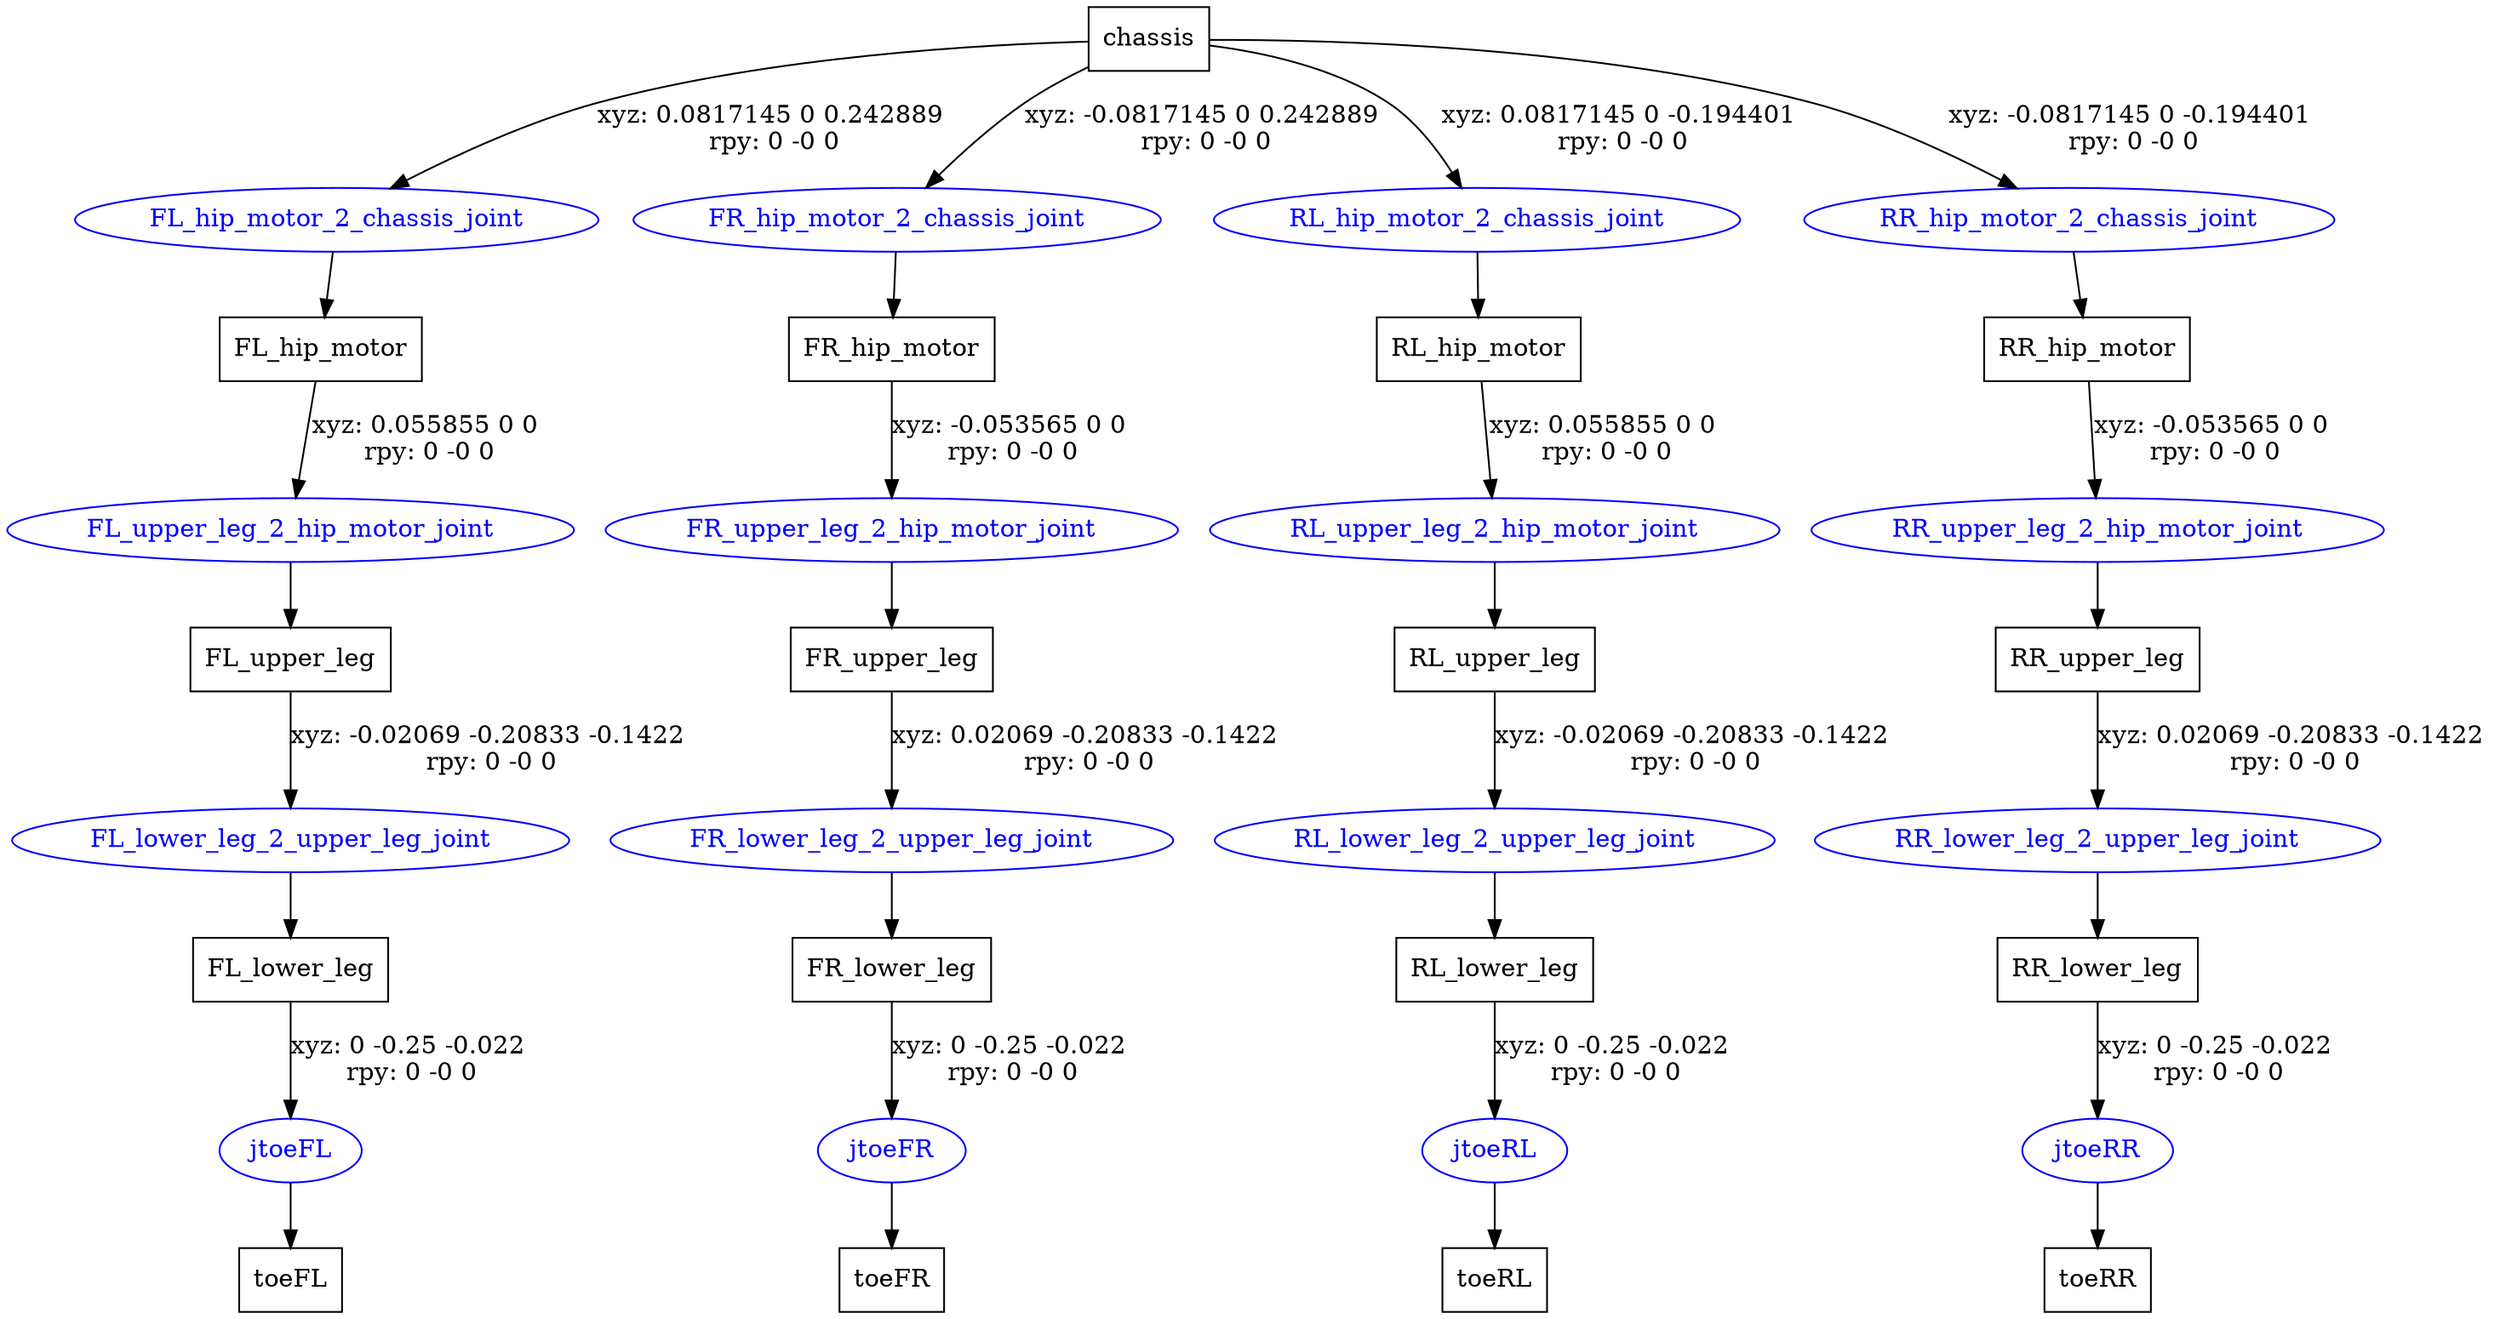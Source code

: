digraph G {
node [shape=box];
"chassis" [label="chassis"];
"FL_hip_motor" [label="FL_hip_motor"];
"FL_upper_leg" [label="FL_upper_leg"];
"FL_lower_leg" [label="FL_lower_leg"];
"toeFL" [label="toeFL"];
"FR_hip_motor" [label="FR_hip_motor"];
"FR_upper_leg" [label="FR_upper_leg"];
"FR_lower_leg" [label="FR_lower_leg"];
"toeFR" [label="toeFR"];
"RL_hip_motor" [label="RL_hip_motor"];
"RL_upper_leg" [label="RL_upper_leg"];
"RL_lower_leg" [label="RL_lower_leg"];
"toeRL" [label="toeRL"];
"RR_hip_motor" [label="RR_hip_motor"];
"RR_upper_leg" [label="RR_upper_leg"];
"RR_lower_leg" [label="RR_lower_leg"];
"toeRR" [label="toeRR"];
node [shape=ellipse, color=blue, fontcolor=blue];
"chassis" -> "FL_hip_motor_2_chassis_joint" [label="xyz: 0.0817145 0 0.242889 \nrpy: 0 -0 0"]
"FL_hip_motor_2_chassis_joint" -> "FL_hip_motor"
"FL_hip_motor" -> "FL_upper_leg_2_hip_motor_joint" [label="xyz: 0.055855 0 0 \nrpy: 0 -0 0"]
"FL_upper_leg_2_hip_motor_joint" -> "FL_upper_leg"
"FL_upper_leg" -> "FL_lower_leg_2_upper_leg_joint" [label="xyz: -0.02069 -0.20833 -0.1422 \nrpy: 0 -0 0"]
"FL_lower_leg_2_upper_leg_joint" -> "FL_lower_leg"
"FL_lower_leg" -> "jtoeFL" [label="xyz: 0 -0.25 -0.022 \nrpy: 0 -0 0"]
"jtoeFL" -> "toeFL"
"chassis" -> "FR_hip_motor_2_chassis_joint" [label="xyz: -0.0817145 0 0.242889 \nrpy: 0 -0 0"]
"FR_hip_motor_2_chassis_joint" -> "FR_hip_motor"
"FR_hip_motor" -> "FR_upper_leg_2_hip_motor_joint" [label="xyz: -0.053565 0 0 \nrpy: 0 -0 0"]
"FR_upper_leg_2_hip_motor_joint" -> "FR_upper_leg"
"FR_upper_leg" -> "FR_lower_leg_2_upper_leg_joint" [label="xyz: 0.02069 -0.20833 -0.1422 \nrpy: 0 -0 0"]
"FR_lower_leg_2_upper_leg_joint" -> "FR_lower_leg"
"FR_lower_leg" -> "jtoeFR" [label="xyz: 0 -0.25 -0.022 \nrpy: 0 -0 0"]
"jtoeFR" -> "toeFR"
"chassis" -> "RL_hip_motor_2_chassis_joint" [label="xyz: 0.0817145 0 -0.194401 \nrpy: 0 -0 0"]
"RL_hip_motor_2_chassis_joint" -> "RL_hip_motor"
"RL_hip_motor" -> "RL_upper_leg_2_hip_motor_joint" [label="xyz: 0.055855 0 0 \nrpy: 0 -0 0"]
"RL_upper_leg_2_hip_motor_joint" -> "RL_upper_leg"
"RL_upper_leg" -> "RL_lower_leg_2_upper_leg_joint" [label="xyz: -0.02069 -0.20833 -0.1422 \nrpy: 0 -0 0"]
"RL_lower_leg_2_upper_leg_joint" -> "RL_lower_leg"
"RL_lower_leg" -> "jtoeRL" [label="xyz: 0 -0.25 -0.022 \nrpy: 0 -0 0"]
"jtoeRL" -> "toeRL"
"chassis" -> "RR_hip_motor_2_chassis_joint" [label="xyz: -0.0817145 0 -0.194401 \nrpy: 0 -0 0"]
"RR_hip_motor_2_chassis_joint" -> "RR_hip_motor"
"RR_hip_motor" -> "RR_upper_leg_2_hip_motor_joint" [label="xyz: -0.053565 0 0 \nrpy: 0 -0 0"]
"RR_upper_leg_2_hip_motor_joint" -> "RR_upper_leg"
"RR_upper_leg" -> "RR_lower_leg_2_upper_leg_joint" [label="xyz: 0.02069 -0.20833 -0.1422 \nrpy: 0 -0 0"]
"RR_lower_leg_2_upper_leg_joint" -> "RR_lower_leg"
"RR_lower_leg" -> "jtoeRR" [label="xyz: 0 -0.25 -0.022 \nrpy: 0 -0 0"]
"jtoeRR" -> "toeRR"
}
